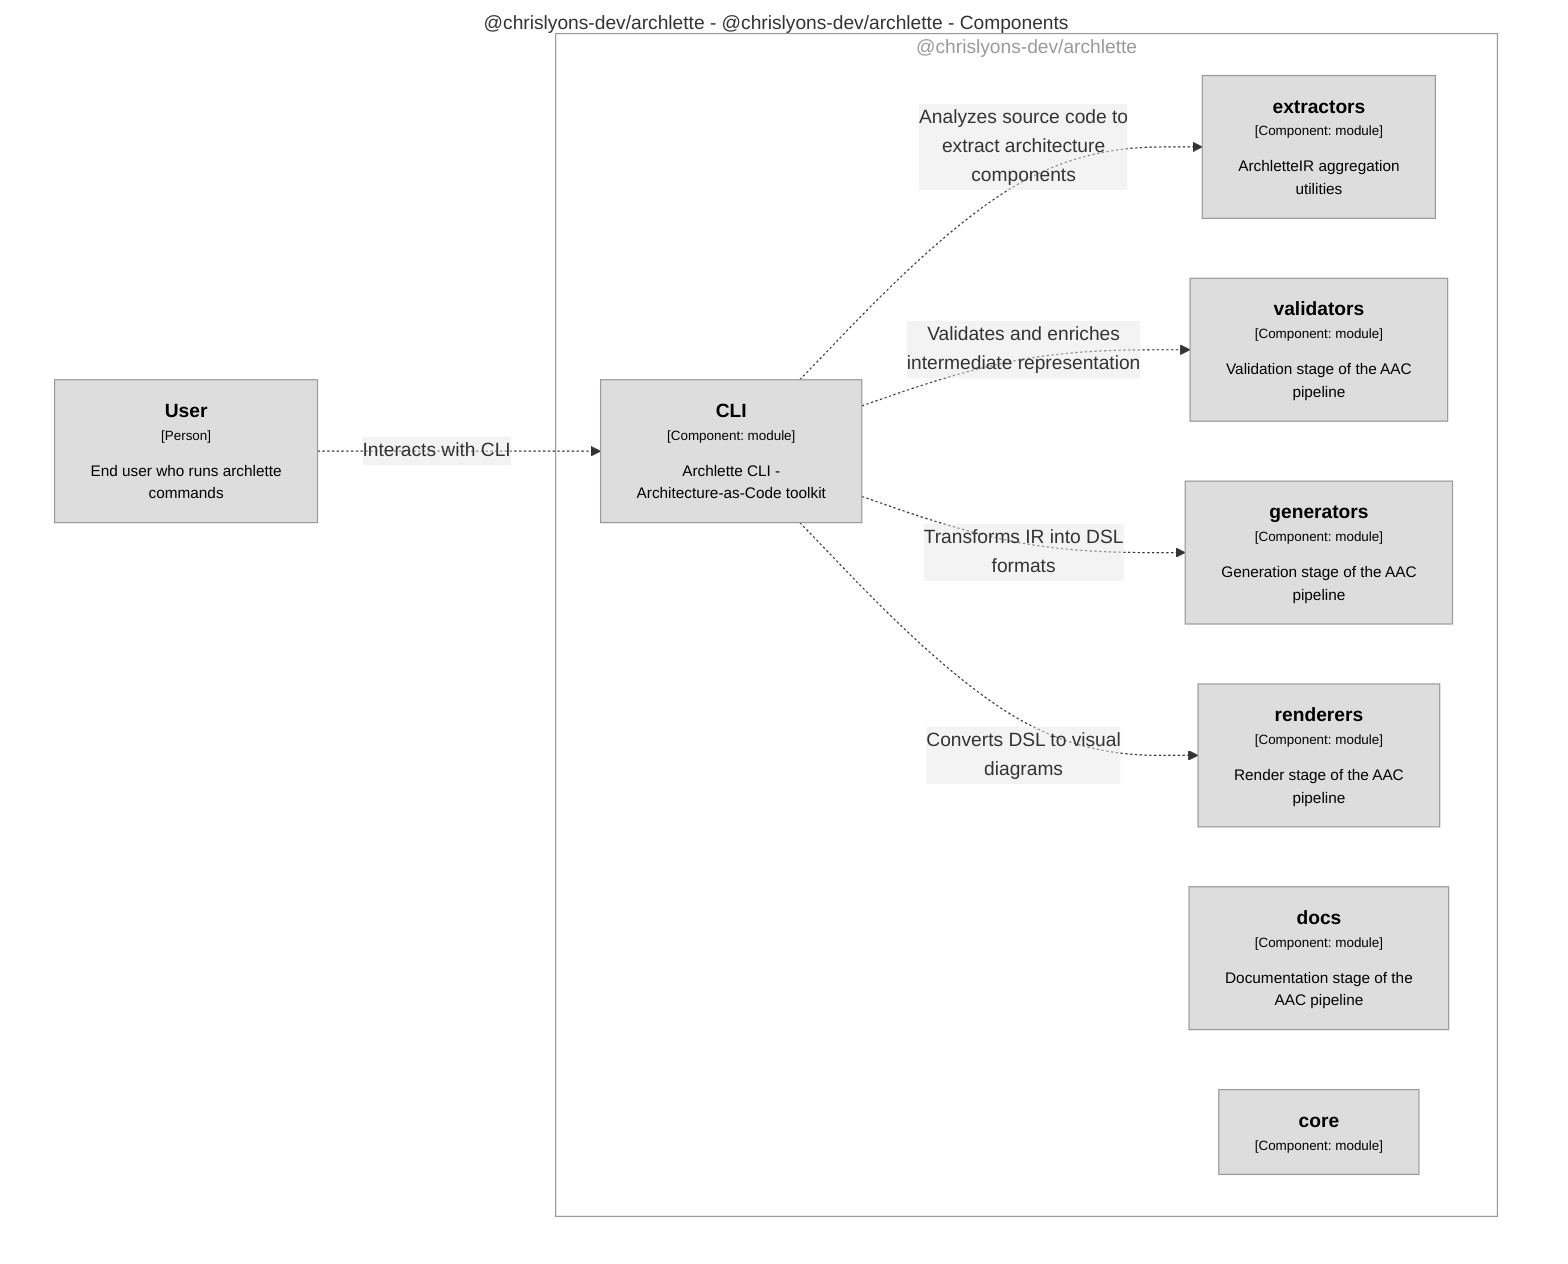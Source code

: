 graph TB
  linkStyle default fill:#ffffff

  subgraph diagram ["@chrislyons-dev/archlette - @chrislyons-dev/archlette - Components"]
    style diagram fill:#ffffff,stroke:#ffffff

    1["<div style='font-weight: bold'>User</div><div style='font-size: 70%; margin-top: 0px'>[Person]</div><div style='font-size: 80%; margin-top:10px'>End user who runs archlette<br />commands</div>"]
    style 1 fill:#dddddd,stroke:#9a9a9a,color:#000000

    subgraph 4 ["@chrislyons-dev/archlette"]
      style 4 fill:#ffffff,stroke:#9a9a9a,color:#9a9a9a

      10["<div style='font-weight: bold'>docs</div><div style='font-size: 70%; margin-top: 0px'>[Component: module]</div><div style='font-size: 80%; margin-top:10px'>Documentation stage of the<br />AAC pipeline</div>"]
      style 10 fill:#dddddd,stroke:#9a9a9a,color:#000000
      11["<div style='font-weight: bold'>core</div><div style='font-size: 70%; margin-top: 0px'>[Component: module]</div>"]
      style 11 fill:#dddddd,stroke:#9a9a9a,color:#000000
      5["<div style='font-weight: bold'>CLI</div><div style='font-size: 70%; margin-top: 0px'>[Component: module]</div><div style='font-size: 80%; margin-top:10px'>Archlette CLI -<br />Architecture-as-Code toolkit</div>"]
      style 5 fill:#dddddd,stroke:#9a9a9a,color:#000000
      6["<div style='font-weight: bold'>extractors</div><div style='font-size: 70%; margin-top: 0px'>[Component: module]</div><div style='font-size: 80%; margin-top:10px'>ArchletteIR aggregation<br />utilities</div>"]
      style 6 fill:#dddddd,stroke:#9a9a9a,color:#000000
      7["<div style='font-weight: bold'>validators</div><div style='font-size: 70%; margin-top: 0px'>[Component: module]</div><div style='font-size: 80%; margin-top:10px'>Validation stage of the AAC<br />pipeline</div>"]
      style 7 fill:#dddddd,stroke:#9a9a9a,color:#000000
      8["<div style='font-weight: bold'>generators</div><div style='font-size: 70%; margin-top: 0px'>[Component: module]</div><div style='font-size: 80%; margin-top:10px'>Generation stage of the AAC<br />pipeline</div>"]
      style 8 fill:#dddddd,stroke:#9a9a9a,color:#000000
      9["<div style='font-weight: bold'>renderers</div><div style='font-size: 70%; margin-top: 0px'>[Component: module]</div><div style='font-size: 80%; margin-top:10px'>Render stage of the AAC<br />pipeline</div>"]
      style 9 fill:#dddddd,stroke:#9a9a9a,color:#000000
    end

    5-. "<div>Analyzes source code to<br />extract architecture<br />components</div><div style='font-size: 70%'></div>" .->6
    5-. "<div>Validates and enriches<br />intermediate representation</div><div style='font-size: 70%'></div>" .->7
    5-. "<div>Transforms IR into DSL<br />formats</div><div style='font-size: 70%'></div>" .->8
    5-. "<div>Converts DSL to visual<br />diagrams</div><div style='font-size: 70%'></div>" .->9
    1-. "<div>Interacts with CLI</div><div style='font-size: 70%'></div>" .->5
  end